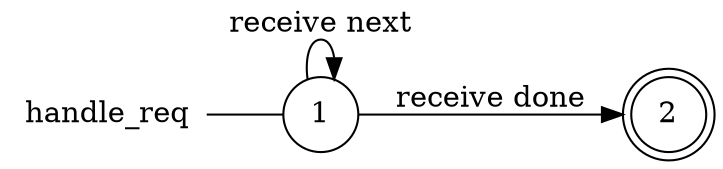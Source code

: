 digraph handle_req {
	rankdir="LR";
	n_0 [label="handle_req", shape="plaintext"];
	n_1 [id="1", shape=circle, label="1"];
	n_0 -> n_1 [arrowhead=none];
	n_2 [id="3", shape=doublecircle, label="2"];

	n_1 -> n_1 [id="[$e|4]", label="receive next"];
	n_1 -> n_2 [id="[$e|0]", label="receive done"];
}

